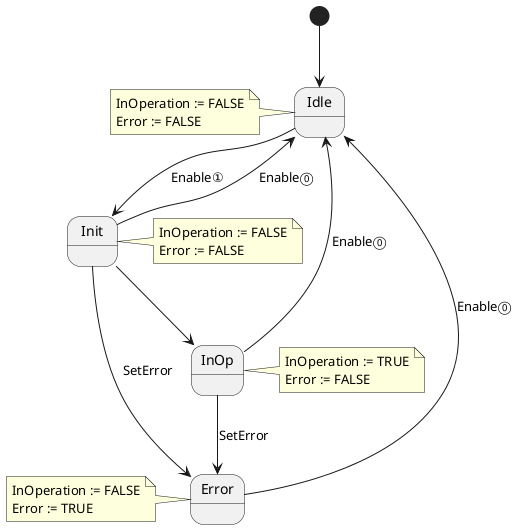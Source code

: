 @startuml

[*] --> Idle
Idle --> Init : Enable①
note left of Idle
    InOperation := FALSE
    Error := FALSE
end note

Init --> Idle : Enable⓪
Init --> Error : SetError
Init --> InOp
note right of Init
    InOperation := FALSE
    Error := FALSE
end note

InOp --> Idle : Enable⓪
InOp --> Error : SetError
note right of InOp
    InOperation := TRUE
    Error := FALSE
end note

Error --> Idle : Enable⓪
note left of Error
    InOperation := FALSE
    Error := TRUE
end note


@enduml